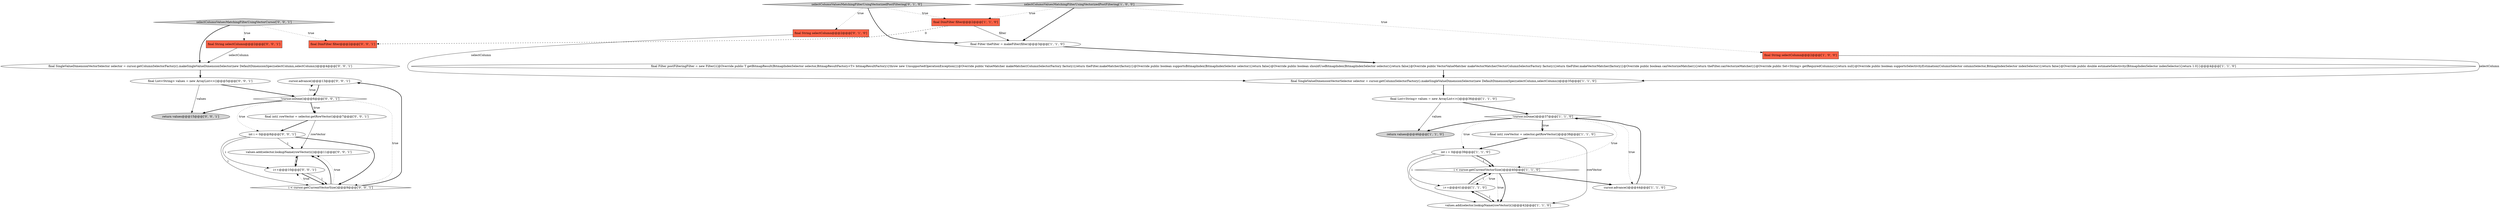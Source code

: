 digraph {
28 [style = filled, label = "cursor.advance()@@@13@@@['0', '0', '1']", fillcolor = white, shape = ellipse image = "AAA0AAABBB3BBB"];
7 [style = filled, label = "cursor.advance()@@@44@@@['1', '1', '0']", fillcolor = white, shape = ellipse image = "AAA0AAABBB1BBB"];
14 [style = filled, label = "return values@@@46@@@['1', '1', '0']", fillcolor = lightgray, shape = ellipse image = "AAA0AAABBB1BBB"];
6 [style = filled, label = "final Filter postFilteringFilter = new Filter(){@Override public T getBitmapResult(BitmapIndexSelector selector,BitmapResultFactory<T> bitmapResultFactory){throw new UnsupportedOperationException()}@Override public ValueMatcher makeMatcher(ColumnSelectorFactory factory){return theFilter.makeMatcher(factory)}@Override public boolean supportsBitmapIndex(BitmapIndexSelector selector){return false}@Override public boolean shouldUseBitmapIndex(BitmapIndexSelector selector){return false}@Override public VectorValueMatcher makeVectorMatcher(VectorColumnSelectorFactory factory){return theFilter.makeVectorMatcher(factory)}@Override public boolean canVectorizeMatcher(){return theFilter.canVectorizeMatcher()}@Override public Set<String> getRequiredColumns(){return null}@Override public boolean supportsSelectivityEstimation(ColumnSelector columnSelector,BitmapIndexSelector indexSelector){return false}@Override public double estimateSelectivity(BitmapIndexSelector indexSelector){return 1.0}}@@@4@@@['1', '1', '0']", fillcolor = white, shape = ellipse image = "AAA0AAABBB1BBB"];
8 [style = filled, label = "final Filter theFilter = makeFilter(filter)@@@3@@@['1', '1', '0']", fillcolor = white, shape = ellipse image = "AAA0AAABBB1BBB"];
9 [style = filled, label = "final SingleValueDimensionVectorSelector selector = cursor.getColumnSelectorFactory().makeSingleValueDimensionSelector(new DefaultDimensionSpec(selectColumn,selectColumn))@@@35@@@['1', '1', '0']", fillcolor = white, shape = ellipse image = "AAA0AAABBB1BBB"];
22 [style = filled, label = "final DimFilter filter@@@2@@@['0', '0', '1']", fillcolor = tomato, shape = box image = "AAA0AAABBB3BBB"];
26 [style = filled, label = "final SingleValueDimensionVectorSelector selector = cursor.getColumnSelectorFactory().makeSingleValueDimensionSelector(new DefaultDimensionSpec(selectColumn,selectColumn))@@@4@@@['0', '0', '1']", fillcolor = white, shape = ellipse image = "AAA0AAABBB3BBB"];
24 [style = filled, label = "int i = 0@@@8@@@['0', '0', '1']", fillcolor = white, shape = ellipse image = "AAA0AAABBB3BBB"];
2 [style = filled, label = "!cursor.isDone()@@@37@@@['1', '1', '0']", fillcolor = white, shape = diamond image = "AAA0AAABBB1BBB"];
17 [style = filled, label = "final int(( rowVector = selector.getRowVector()@@@7@@@['0', '0', '1']", fillcolor = white, shape = ellipse image = "AAA0AAABBB3BBB"];
15 [style = filled, label = "final String selectColumn@@@2@@@['0', '1', '0']", fillcolor = tomato, shape = box image = "AAA0AAABBB2BBB"];
4 [style = filled, label = "final String selectColumn@@@2@@@['1', '0', '0']", fillcolor = tomato, shape = box image = "AAA0AAABBB1BBB"];
3 [style = filled, label = "i++@@@41@@@['1', '1', '0']", fillcolor = white, shape = ellipse image = "AAA0AAABBB1BBB"];
13 [style = filled, label = "i < cursor.getCurrentVectorSize()@@@40@@@['1', '1', '0']", fillcolor = white, shape = diamond image = "AAA0AAABBB1BBB"];
18 [style = filled, label = "final String selectColumn@@@2@@@['0', '0', '1']", fillcolor = tomato, shape = box image = "AAA0AAABBB3BBB"];
23 [style = filled, label = "final List<String> values = new ArrayList<>()@@@5@@@['0', '0', '1']", fillcolor = white, shape = ellipse image = "AAA0AAABBB3BBB"];
1 [style = filled, label = "values.add(selector.lookupName(rowVector(i())@@@42@@@['1', '1', '0']", fillcolor = white, shape = ellipse image = "AAA0AAABBB1BBB"];
27 [style = filled, label = "selectColumnValuesMatchingFilterUsingVectorCursor['0', '0', '1']", fillcolor = lightgray, shape = diamond image = "AAA0AAABBB3BBB"];
19 [style = filled, label = "!cursor.isDone()@@@6@@@['0', '0', '1']", fillcolor = white, shape = diamond image = "AAA0AAABBB3BBB"];
0 [style = filled, label = "final int(( rowVector = selector.getRowVector()@@@38@@@['1', '1', '0']", fillcolor = white, shape = ellipse image = "AAA0AAABBB1BBB"];
20 [style = filled, label = "values.add(selector.lookupName(rowVector(i())@@@11@@@['0', '0', '1']", fillcolor = white, shape = ellipse image = "AAA0AAABBB3BBB"];
11 [style = filled, label = "selectColumnValuesMatchingFilterUsingVectorizedPostFiltering['1', '0', '0']", fillcolor = lightgray, shape = diamond image = "AAA0AAABBB1BBB"];
29 [style = filled, label = "i < cursor.getCurrentVectorSize()@@@9@@@['0', '0', '1']", fillcolor = white, shape = diamond image = "AAA0AAABBB3BBB"];
25 [style = filled, label = "return values@@@15@@@['0', '0', '1']", fillcolor = lightgray, shape = ellipse image = "AAA0AAABBB3BBB"];
16 [style = filled, label = "selectColumnValuesMatchingFilterUsingVectorizedPostFiltering['0', '1', '0']", fillcolor = lightgray, shape = diamond image = "AAA0AAABBB2BBB"];
21 [style = filled, label = "i++@@@10@@@['0', '0', '1']", fillcolor = white, shape = ellipse image = "AAA0AAABBB3BBB"];
12 [style = filled, label = "final DimFilter filter@@@2@@@['1', '1', '0']", fillcolor = tomato, shape = box image = "AAA0AAABBB1BBB"];
10 [style = filled, label = "final List<String> values = new ArrayList<>()@@@36@@@['1', '1', '0']", fillcolor = white, shape = ellipse image = "AAA0AAABBB1BBB"];
5 [style = filled, label = "int i = 0@@@39@@@['1', '1', '0']", fillcolor = white, shape = ellipse image = "AAA0AAABBB1BBB"];
27->18 [style = dotted, label="true"];
12->8 [style = solid, label="filter"];
15->9 [style = solid, label="selectColumn"];
24->21 [style = solid, label="i"];
27->22 [style = dotted, label="true"];
13->7 [style = bold, label=""];
10->2 [style = bold, label=""];
13->1 [style = dotted, label="true"];
24->20 [style = solid, label="i"];
23->19 [style = bold, label=""];
11->12 [style = dotted, label="true"];
24->29 [style = solid, label="i"];
4->9 [style = solid, label="selectColumn"];
0->1 [style = solid, label="rowVector"];
29->20 [style = bold, label=""];
19->24 [style = dotted, label="true"];
29->28 [style = bold, label=""];
2->5 [style = dotted, label="true"];
16->8 [style = bold, label=""];
28->19 [style = bold, label=""];
21->29 [style = solid, label="i"];
5->13 [style = solid, label="i"];
8->6 [style = bold, label=""];
3->13 [style = bold, label=""];
21->29 [style = bold, label=""];
16->15 [style = dotted, label="true"];
5->13 [style = bold, label=""];
6->9 [style = bold, label=""];
5->1 [style = solid, label="i"];
19->25 [style = bold, label=""];
20->21 [style = bold, label=""];
16->12 [style = dotted, label="true"];
10->14 [style = solid, label="values"];
18->26 [style = solid, label="selectColumn"];
17->20 [style = solid, label="rowVector"];
1->3 [style = bold, label=""];
19->28 [style = dotted, label="true"];
11->8 [style = bold, label=""];
17->24 [style = bold, label=""];
2->13 [style = dotted, label="true"];
19->17 [style = bold, label=""];
27->26 [style = bold, label=""];
19->29 [style = dotted, label="true"];
3->13 [style = solid, label="i"];
13->3 [style = dotted, label="true"];
13->1 [style = bold, label=""];
11->4 [style = dotted, label="true"];
5->3 [style = solid, label="i"];
26->23 [style = bold, label=""];
2->14 [style = bold, label=""];
2->0 [style = bold, label=""];
19->17 [style = dotted, label="true"];
2->0 [style = dotted, label="true"];
0->5 [style = bold, label=""];
24->29 [style = bold, label=""];
23->25 [style = solid, label="values"];
21->20 [style = solid, label="i"];
29->21 [style = dotted, label="true"];
12->22 [style = dashed, label="0"];
29->20 [style = dotted, label="true"];
2->7 [style = dotted, label="true"];
9->10 [style = bold, label=""];
3->1 [style = solid, label="i"];
7->2 [style = bold, label=""];
}
